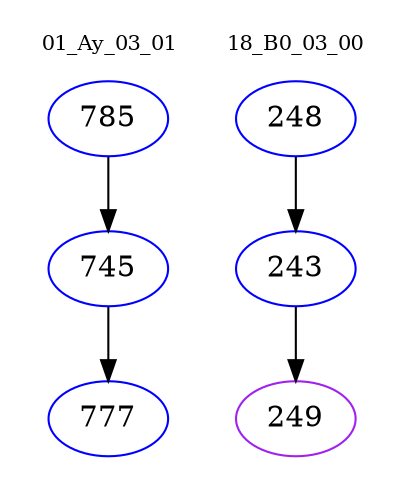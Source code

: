 digraph{
subgraph cluster_0 {
color = white
label = "01_Ay_03_01";
fontsize=10;
T0_785 [label="785", color="blue"]
T0_785 -> T0_745 [color="black"]
T0_745 [label="745", color="blue"]
T0_745 -> T0_777 [color="black"]
T0_777 [label="777", color="blue"]
}
subgraph cluster_1 {
color = white
label = "18_B0_03_00";
fontsize=10;
T1_248 [label="248", color="blue"]
T1_248 -> T1_243 [color="black"]
T1_243 [label="243", color="blue"]
T1_243 -> T1_249 [color="black"]
T1_249 [label="249", color="purple"]
}
}

